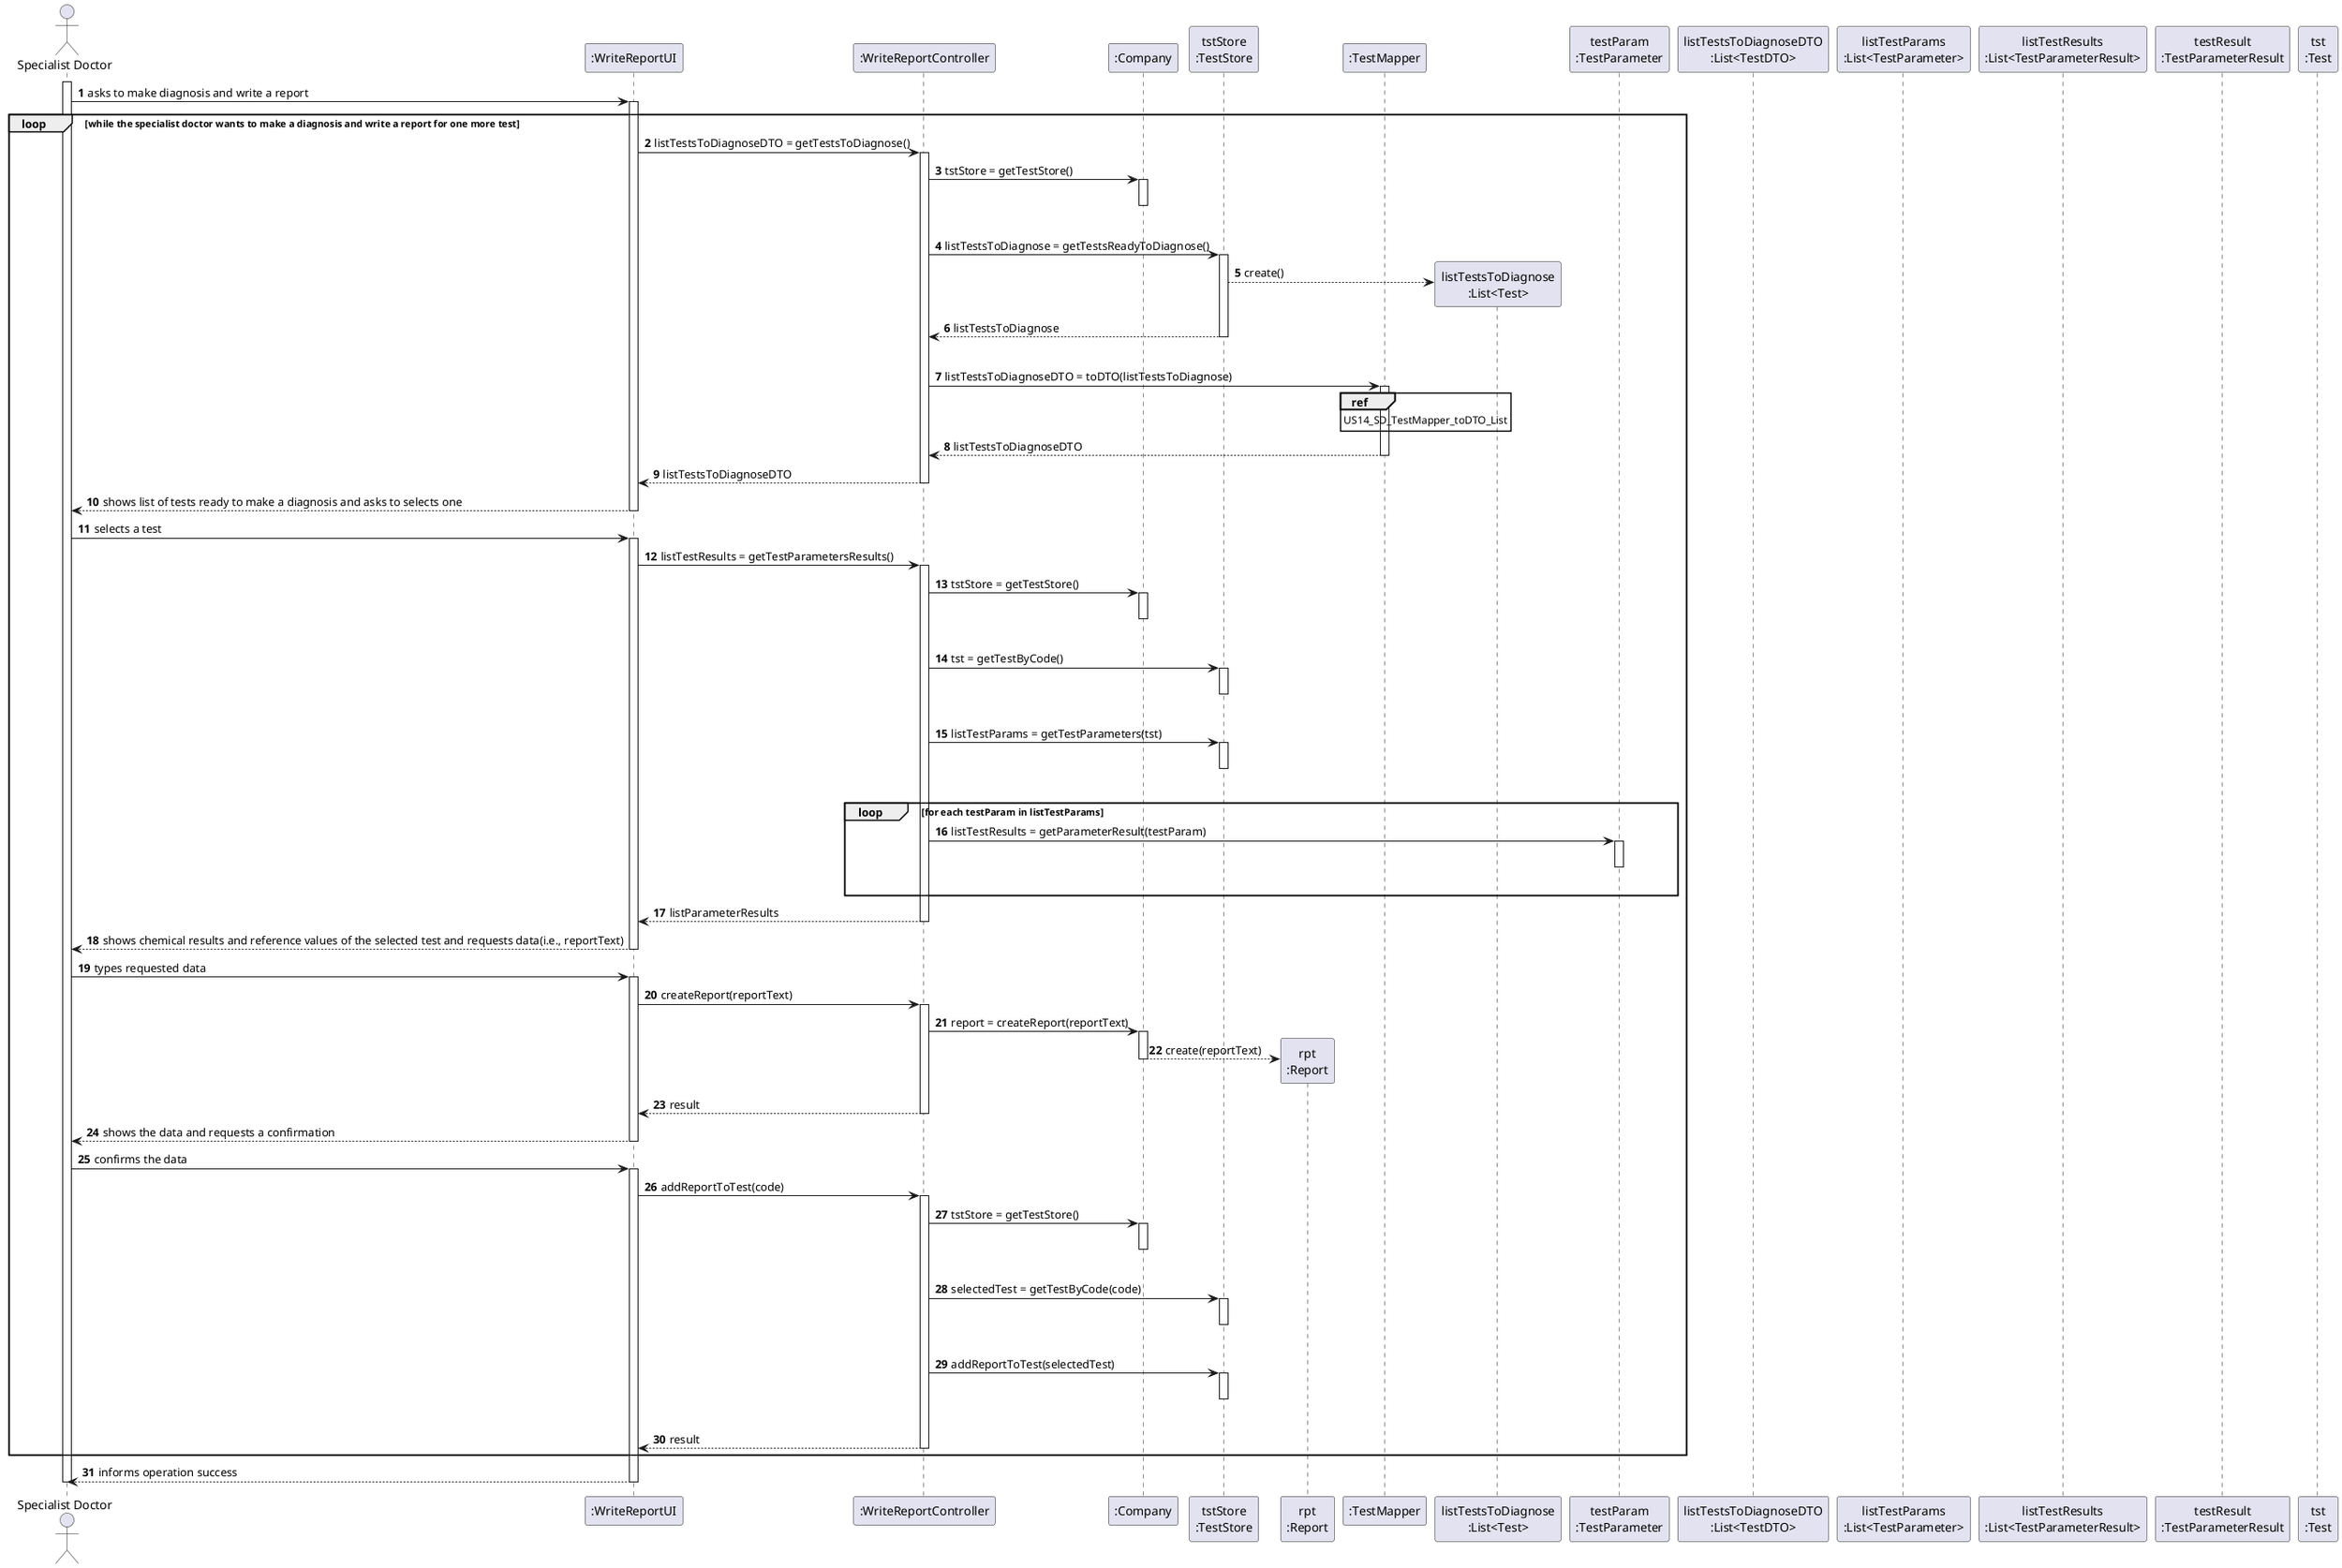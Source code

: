 @startuml
autonumber
actor "Specialist Doctor" as SPDT

participant ":WriteReportUI" as UI
participant ":WriteReportController" as CTRL
participant ":Company" as CMP
participant "tstStore\n:TestStore" as TSTSTORE
participant "rpt\n:Report" as RPT
participant ":TestMapper" as TSTMAPPER
participant "listTestsToDiagnose\n:List<Test>" as LT
participant "testParam\n:TestParameter" as TP
participant "listTestsToDiagnoseDTO\n:List<TestDTO>" as LIST_DTO
participant "listTestParams\n:List<TestParameter>" as LTP
participant "listTestResults\n:List<TestParameterResult>" as LTPR
participant "testResult\n:TestParameterResult" as TPR
participant "tst\n:Test" as TST

activate SPDT
SPDT -> UI : asks to make diagnosis and write a report
activate UI
loop while the specialist doctor wants to make a diagnosis and write a report for one more test
UI -> CTRL : listTestsToDiagnoseDTO = getTestsToDiagnose()
activate CTRL

CTRL -> CMP : tstStore = getTestStore()
activate CMP
|||
deactivate CMP

CTRL -> TSTSTORE : listTestsToDiagnose = getTestsReadyToDiagnose()
activate TSTSTORE

TSTSTORE --> LT** : create()
TSTSTORE --> CTRL : listTestsToDiagnose
deactivate TSTSTORE
|||

CTRL -> TSTMAPPER : listTestsToDiagnoseDTO = toDTO(listTestsToDiagnose)
activate TSTMAPPER

ref over TSTMAPPER : US14_SD_TestMapper_toDTO_List

TSTMAPPER --> CTRL : listTestsToDiagnoseDTO
deactivate TSTMAPPER

CTRL --> UI : listTestsToDiagnoseDTO
deactivate CTRL

UI --> SPDT : shows list of tests ready to make a diagnosis and asks to selects one
deactivate UI

'spdt writes the test code in the UI
'it uses the test code when adding the report

SPDT -> UI : selects a test
activate UI

UI -> CTRL : listTestResults = getTestParametersResults()
activate CTRL

CTRL -> CMP : tstStore = getTestStore()
activate CMP
|||
deactivate CMP

CTRL -> TSTSTORE : tst = getTestByCode()
activate TSTSTORE
|||
deactivate TSTSTORE

CTRL -> TSTSTORE : listTestParams = getTestParameters(tst)
activate TSTSTORE
|||
deactivate TSTSTORE

loop for each testParam in listTestParams
CTRL -> TP : listTestResults = getParameterResult(testParam)
activate TP
|||
deactivate TP
end

CTRL --> UI : listParameterResults
deactivate CTRL

'getTestByCode()
'getTestParameters()
'getTestParameterResult()
'getParametersResults()
'getValue()
'getReferenceValue()
'vai ter code.getTestByCode().getTestParameters().getParametersResults()
'vai ter getParametersResults().getValues()
'vai ter getParametersResults().getReferenceValues()


UI --> SPDT : shows chemical results and reference values of the selected test and requests data(i.e., reportText)
deactivate UI

SPDT -> UI : types requested data
activate UI

UI -> CTRL : createReport(reportText)
activate CTRL

CTRL -> CMP : report = createReport(reportText)
activate CMP

CMP --> RPT** : create(reportText)
deactivate CMP

CTRL --> UI : result
deactivate CTRL
UI --> SPDT : shows the data and requests a confirmation
deactivate UI

SPDT -> UI : confirms the data
activate UI

UI -> CTRL : addReportToTest(code)
activate CTRL

CTRL -> CMP : tstStore = getTestStore()
activate CMP
|||
deactivate CMP

CTRL -> TSTSTORE : selectedTest = getTestByCode(code)
activate TSTSTORE
|||
deactivate TSTSTORE

CTRL -> TSTSTORE : addReportToTest(selectedTest)
activate TSTSTORE
|||
deactivate TSTSTORE

CTRL --> UI : result
deactivate CMP
deactivate CTRL

end

UI --> SPDT : informs operation success
deactivate UI
deactivate SPDT

@enduml